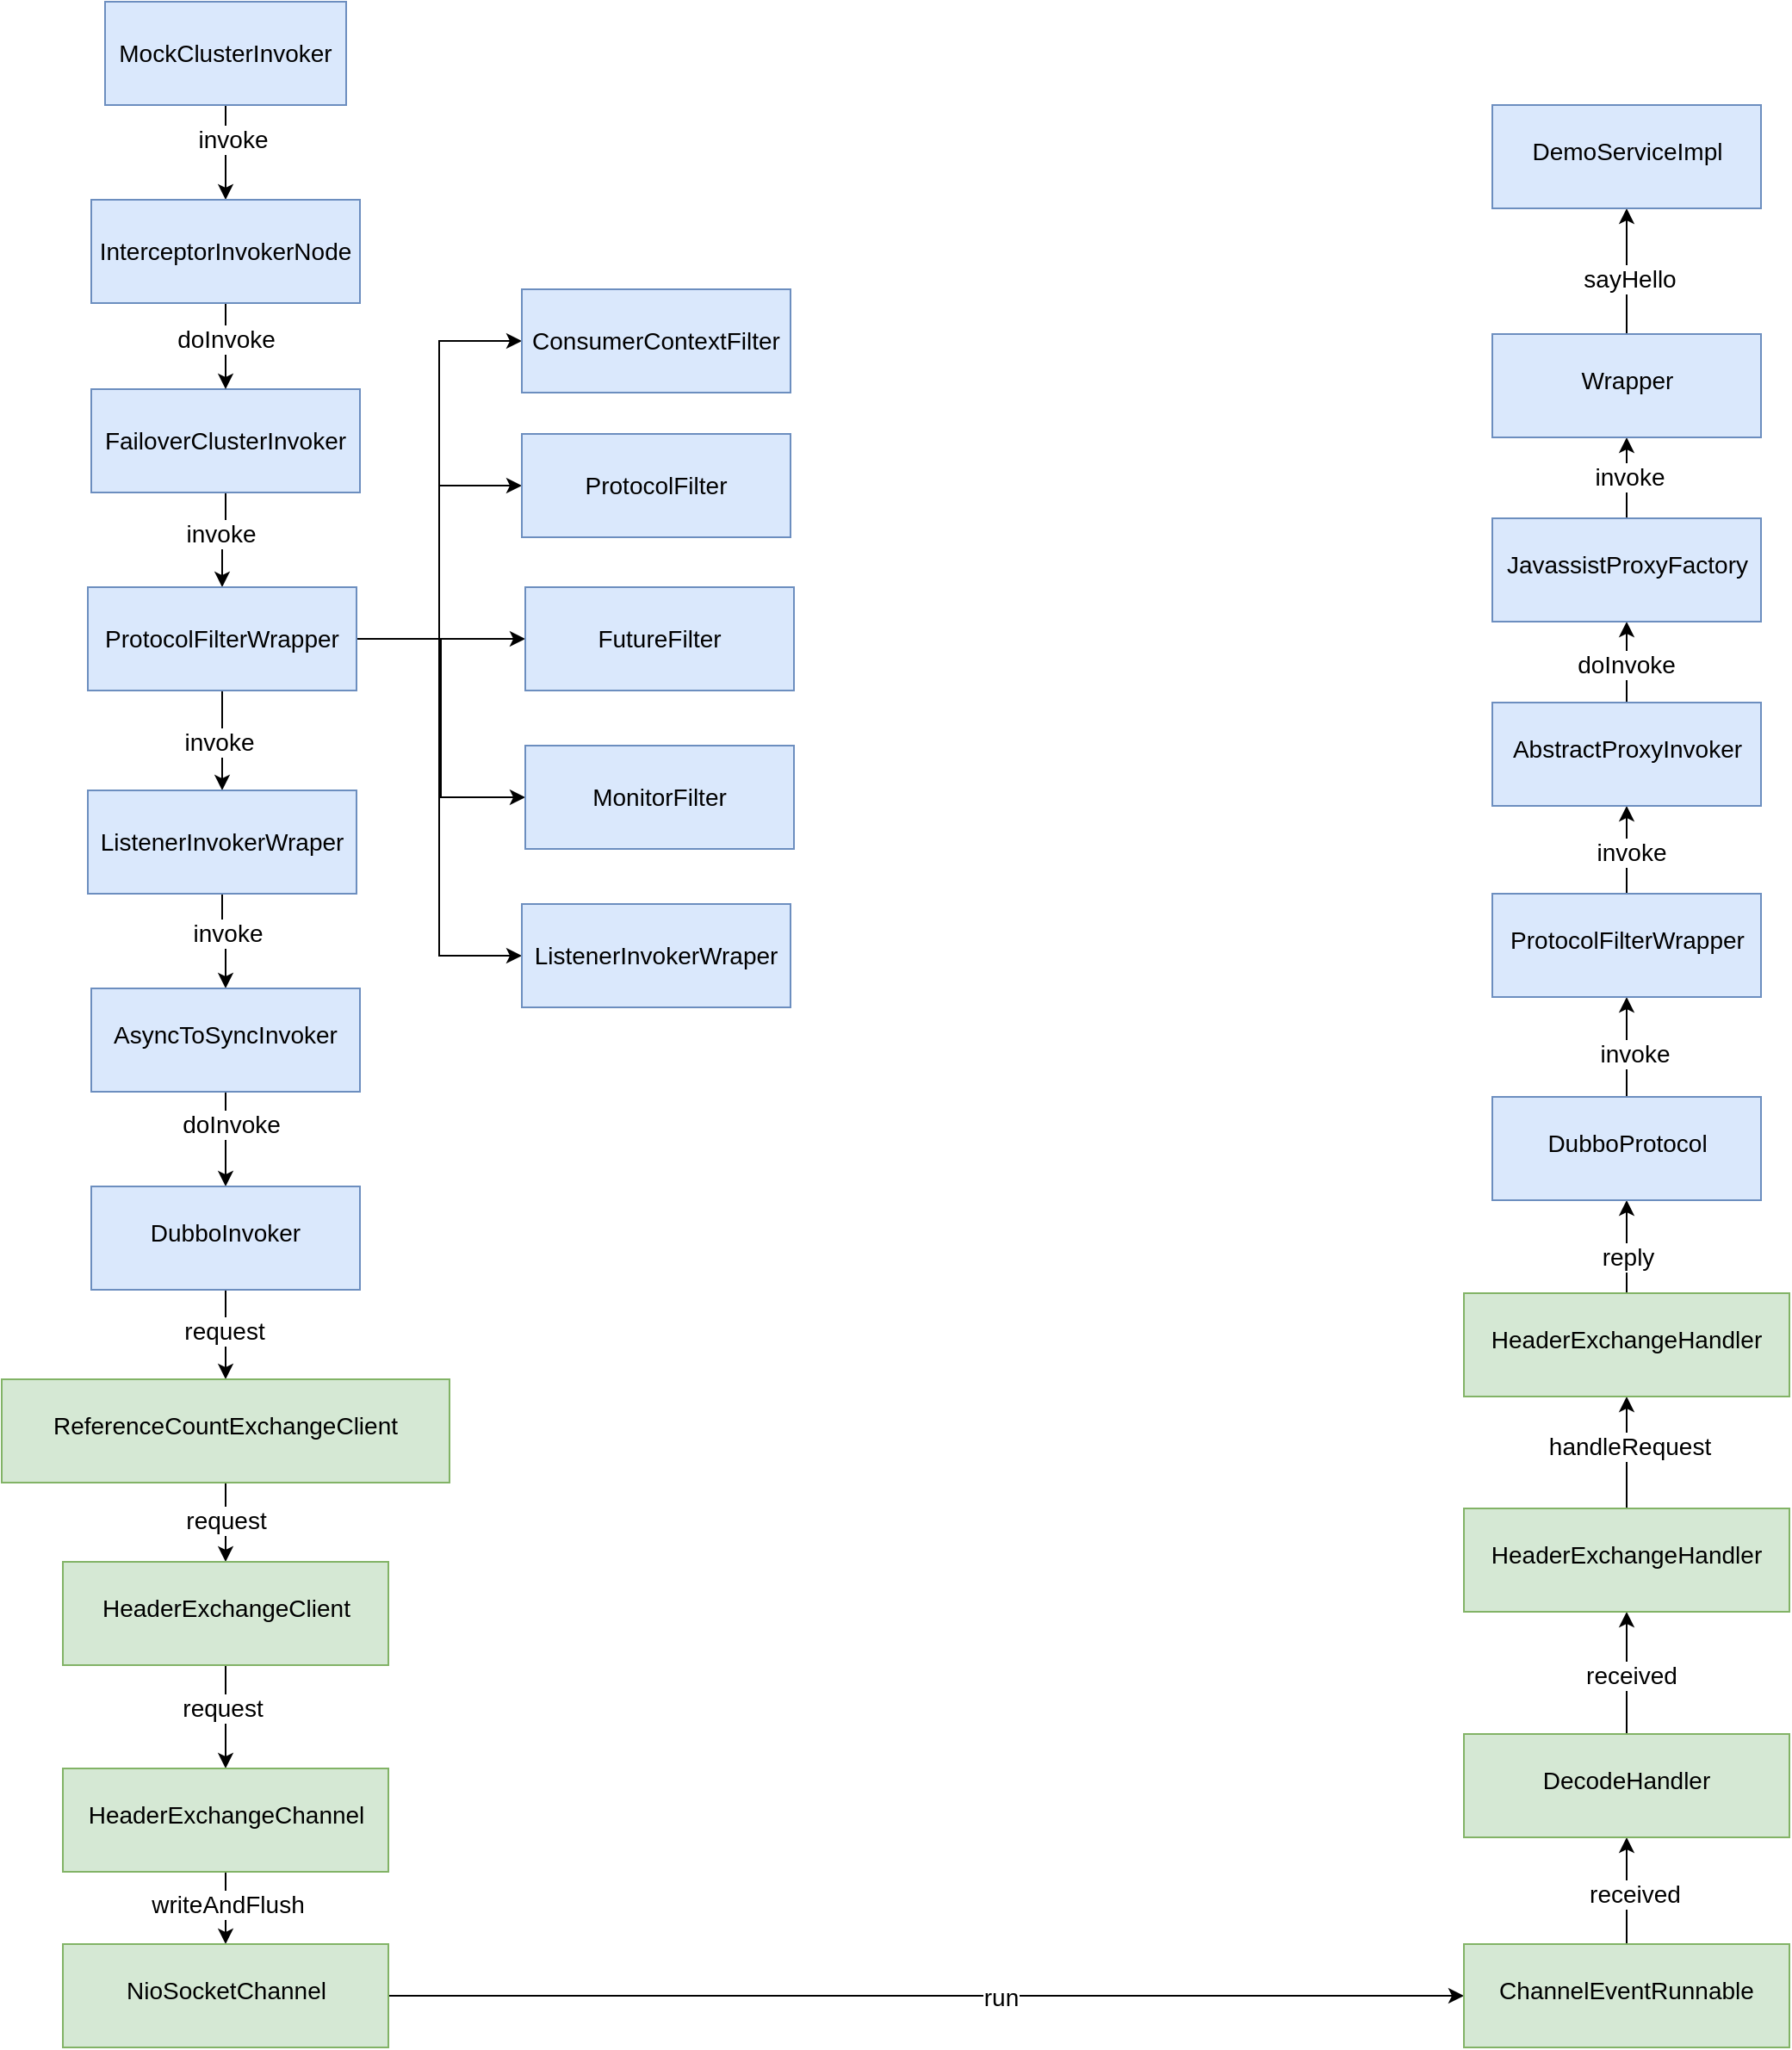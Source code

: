 <mxfile version="19.0.3" type="device"><diagram id="2gIdNk2SivB-Yq5Jhz2y" name="Dubbo服务调用过程"><mxGraphModel dx="1506" dy="2272" grid="0" gridSize="10" guides="1" tooltips="1" connect="1" arrows="1" fold="1" page="0" pageScale="1" pageWidth="827" pageHeight="1169" math="0" shadow="0"><root><mxCell id="0"/><mxCell id="1" parent="0"/><mxCell id="PYYbULy86vjSGj5ckC7J-24" value="" style="edgeStyle=orthogonalEdgeStyle;rounded=0;orthogonalLoop=1;jettySize=auto;html=1;fontSize=14;" parent="1" source="mf_UOGD5NPfMbZQ_kTZz-1" target="PYYbULy86vjSGj5ckC7J-23" edge="1"><mxGeometry relative="1" as="geometry"/></mxCell><mxCell id="PYYbULy86vjSGj5ckC7J-25" value="invoke" style="edgeLabel;html=1;align=center;verticalAlign=middle;resizable=0;points=[];fontSize=14;" parent="PYYbULy86vjSGj5ckC7J-24" vertex="1" connectable="0"><mxGeometry x="-0.27" y="4" relative="1" as="geometry"><mxPoint as="offset"/></mxGeometry></mxCell><mxCell id="mf_UOGD5NPfMbZQ_kTZz-1" value="MockClusterInvoker" style="rounded=0;whiteSpace=wrap;html=1;fillColor=#dae8fc;strokeColor=#6c8ebf;fontSize=14;" parent="1" vertex="1"><mxGeometry x="55" y="-1314" width="140" height="60" as="geometry"/></mxCell><mxCell id="PYYbULy86vjSGj5ckC7J-6" value="" style="edgeStyle=orthogonalEdgeStyle;rounded=0;orthogonalLoop=1;jettySize=auto;html=1;" parent="1" source="PYYbULy86vjSGj5ckC7J-1" target="PYYbULy86vjSGj5ckC7J-2" edge="1"><mxGeometry relative="1" as="geometry"/></mxCell><mxCell id="PYYbULy86vjSGj5ckC7J-28" value="invoke" style="edgeLabel;html=1;align=center;verticalAlign=middle;resizable=0;points=[];fontSize=14;" parent="PYYbULy86vjSGj5ckC7J-6" vertex="1" connectable="0"><mxGeometry x="-0.184" y="-3" relative="1" as="geometry"><mxPoint as="offset"/></mxGeometry></mxCell><mxCell id="PYYbULy86vjSGj5ckC7J-1" value="&lt;div class=&quot;lake-content&quot;&gt;&lt;span class=&quot;ne-text&quot;&gt;FailoverClusterInvoker&lt;/span&gt;&lt;/div&gt;" style="rounded=0;whiteSpace=wrap;html=1;fillColor=#dae8fc;strokeColor=#6c8ebf;fontSize=14;" parent="1" vertex="1"><mxGeometry x="47" y="-1089" width="156" height="60" as="geometry"/></mxCell><mxCell id="PYYbULy86vjSGj5ckC7J-7" value="" style="edgeStyle=orthogonalEdgeStyle;rounded=0;orthogonalLoop=1;jettySize=auto;html=1;" parent="1" source="PYYbULy86vjSGj5ckC7J-2" target="PYYbULy86vjSGj5ckC7J-3" edge="1"><mxGeometry relative="1" as="geometry"/></mxCell><mxCell id="PYYbULy86vjSGj5ckC7J-29" value="invoke" style="edgeLabel;html=1;align=center;verticalAlign=middle;resizable=0;points=[];fontSize=14;" parent="PYYbULy86vjSGj5ckC7J-7" vertex="1" connectable="0"><mxGeometry x="0.038" y="-2" relative="1" as="geometry"><mxPoint as="offset"/></mxGeometry></mxCell><mxCell id="PYYbULy86vjSGj5ckC7J-16" style="edgeStyle=orthogonalEdgeStyle;rounded=0;orthogonalLoop=1;jettySize=auto;html=1;entryX=0;entryY=0.5;entryDx=0;entryDy=0;" parent="1" source="PYYbULy86vjSGj5ckC7J-2" target="PYYbULy86vjSGj5ckC7J-11" edge="1"><mxGeometry relative="1" as="geometry"/></mxCell><mxCell id="PYYbULy86vjSGj5ckC7J-18" style="edgeStyle=orthogonalEdgeStyle;rounded=0;orthogonalLoop=1;jettySize=auto;html=1;entryX=0;entryY=0.5;entryDx=0;entryDy=0;" parent="1" source="PYYbULy86vjSGj5ckC7J-2" target="PYYbULy86vjSGj5ckC7J-13" edge="1"><mxGeometry relative="1" as="geometry"/></mxCell><mxCell id="PYYbULy86vjSGj5ckC7J-20" style="edgeStyle=orthogonalEdgeStyle;rounded=0;orthogonalLoop=1;jettySize=auto;html=1;entryX=0;entryY=0.5;entryDx=0;entryDy=0;" parent="1" source="PYYbULy86vjSGj5ckC7J-2" target="PYYbULy86vjSGj5ckC7J-15" edge="1"><mxGeometry relative="1" as="geometry"/></mxCell><mxCell id="PYYbULy86vjSGj5ckC7J-32" style="edgeStyle=orthogonalEdgeStyle;rounded=0;orthogonalLoop=1;jettySize=auto;html=1;entryX=0;entryY=0.5;entryDx=0;entryDy=0;fontSize=14;" parent="1" source="PYYbULy86vjSGj5ckC7J-2" target="PYYbULy86vjSGj5ckC7J-12" edge="1"><mxGeometry relative="1" as="geometry"/></mxCell><mxCell id="PYYbULy86vjSGj5ckC7J-45" style="edgeStyle=orthogonalEdgeStyle;rounded=0;orthogonalLoop=1;jettySize=auto;html=1;entryX=0;entryY=0.5;entryDx=0;entryDy=0;fontSize=14;" parent="1" source="PYYbULy86vjSGj5ckC7J-2" target="PYYbULy86vjSGj5ckC7J-14" edge="1"><mxGeometry relative="1" as="geometry"/></mxCell><mxCell id="PYYbULy86vjSGj5ckC7J-2" value="&lt;div class=&quot;lake-content&quot;&gt;&lt;div class=&quot;lake-content&quot;&gt;&lt;span class=&quot;ne-text&quot;&gt;ProtocolFilterWrapper&lt;/span&gt;&lt;/div&gt;&lt;/div&gt;" style="rounded=0;whiteSpace=wrap;html=1;fillColor=#dae8fc;strokeColor=#6c8ebf;fontSize=14;" parent="1" vertex="1"><mxGeometry x="45" y="-974" width="156" height="60" as="geometry"/></mxCell><mxCell id="PYYbULy86vjSGj5ckC7J-8" value="" style="edgeStyle=orthogonalEdgeStyle;rounded=0;orthogonalLoop=1;jettySize=auto;html=1;" parent="1" source="PYYbULy86vjSGj5ckC7J-3" target="PYYbULy86vjSGj5ckC7J-4" edge="1"><mxGeometry relative="1" as="geometry"/></mxCell><mxCell id="PYYbULy86vjSGj5ckC7J-30" value="invoke" style="edgeLabel;html=1;align=center;verticalAlign=middle;resizable=0;points=[];fontSize=14;" parent="PYYbULy86vjSGj5ckC7J-8" vertex="1" connectable="0"><mxGeometry x="-0.214" y="3" relative="1" as="geometry"><mxPoint as="offset"/></mxGeometry></mxCell><mxCell id="PYYbULy86vjSGj5ckC7J-3" value="&lt;div class=&quot;lake-content&quot;&gt;&lt;div class=&quot;lake-content&quot;&gt;&lt;div class=&quot;lake-content&quot;&gt;&lt;span class=&quot;ne-text&quot;&gt;ListenerInvokerWraper&lt;/span&gt;&lt;/div&gt;&lt;/div&gt;&lt;/div&gt;" style="rounded=0;whiteSpace=wrap;html=1;fillColor=#dae8fc;strokeColor=#6c8ebf;fontSize=14;" parent="1" vertex="1"><mxGeometry x="45" y="-856" width="156" height="60" as="geometry"/></mxCell><mxCell id="PYYbULy86vjSGj5ckC7J-9" value="" style="edgeStyle=orthogonalEdgeStyle;rounded=0;orthogonalLoop=1;jettySize=auto;html=1;" parent="1" source="PYYbULy86vjSGj5ckC7J-4" target="PYYbULy86vjSGj5ckC7J-5" edge="1"><mxGeometry relative="1" as="geometry"/></mxCell><mxCell id="PYYbULy86vjSGj5ckC7J-31" value="doInvoke" style="edgeLabel;html=1;align=center;verticalAlign=middle;resizable=0;points=[];fontSize=14;" parent="PYYbULy86vjSGj5ckC7J-9" vertex="1" connectable="0"><mxGeometry x="-0.333" y="3" relative="1" as="geometry"><mxPoint as="offset"/></mxGeometry></mxCell><mxCell id="PYYbULy86vjSGj5ckC7J-4" value="&lt;div class=&quot;lake-content&quot;&gt;&lt;div class=&quot;lake-content&quot;&gt;&lt;div class=&quot;lake-content&quot;&gt;&lt;div class=&quot;lake-content&quot;&gt;&lt;p style=&quot;margin: 0; padding: 0; min-height: 24px&quot; class=&quot;ne-p&quot; id=&quot;uabf8219c&quot;&gt;&lt;span class=&quot;ne-text&quot;&gt;AsyncToSyncInvoker&lt;/span&gt;&lt;/p&gt;&lt;/div&gt;&lt;/div&gt;&lt;/div&gt;&lt;/div&gt;" style="rounded=0;whiteSpace=wrap;html=1;fillColor=#dae8fc;strokeColor=#6c8ebf;fontSize=14;" parent="1" vertex="1"><mxGeometry x="47" y="-741" width="156" height="60" as="geometry"/></mxCell><mxCell id="PYYbULy86vjSGj5ckC7J-34" value="" style="edgeStyle=orthogonalEdgeStyle;rounded=0;orthogonalLoop=1;jettySize=auto;html=1;fontSize=14;" parent="1" source="PYYbULy86vjSGj5ckC7J-5" target="PYYbULy86vjSGj5ckC7J-33" edge="1"><mxGeometry relative="1" as="geometry"/></mxCell><mxCell id="PYYbULy86vjSGj5ckC7J-35" value="request" style="edgeLabel;html=1;align=center;verticalAlign=middle;resizable=0;points=[];fontSize=14;" parent="PYYbULy86vjSGj5ckC7J-34" vertex="1" connectable="0"><mxGeometry x="-0.091" y="-1" relative="1" as="geometry"><mxPoint as="offset"/></mxGeometry></mxCell><mxCell id="PYYbULy86vjSGj5ckC7J-5" value="&lt;div class=&quot;lake-content&quot;&gt;&lt;div class=&quot;lake-content&quot;&gt;&lt;div class=&quot;lake-content&quot;&gt;&lt;div class=&quot;lake-content&quot;&gt;&lt;div class=&quot;lake-content&quot;&gt;&lt;p style=&quot;margin: 0; padding: 0; min-height: 24px&quot; class=&quot;ne-p&quot; id=&quot;u969ac8f4&quot;&gt;&lt;span class=&quot;ne-text&quot;&gt;DubboInvoker&lt;/span&gt;&lt;/p&gt;&lt;/div&gt;&lt;/div&gt;&lt;/div&gt;&lt;/div&gt;&lt;/div&gt;" style="rounded=0;whiteSpace=wrap;html=1;fillColor=#dae8fc;strokeColor=#6c8ebf;fontSize=14;" parent="1" vertex="1"><mxGeometry x="47" y="-626" width="156" height="60" as="geometry"/></mxCell><mxCell id="PYYbULy86vjSGj5ckC7J-11" value="&lt;div class=&quot;lake-content&quot;&gt;&lt;div class=&quot;lake-content&quot;&gt;&lt;div class=&quot;lake-content&quot;&gt;&lt;span class=&quot;ne-text&quot;&gt;ConsumerContextFilter&lt;/span&gt;&lt;/div&gt;&lt;/div&gt;&lt;/div&gt;" style="rounded=0;whiteSpace=wrap;html=1;fillColor=#dae8fc;strokeColor=#6c8ebf;fontSize=14;" parent="1" vertex="1"><mxGeometry x="297" y="-1147" width="156" height="60" as="geometry"/></mxCell><mxCell id="PYYbULy86vjSGj5ckC7J-12" value="&lt;div class=&quot;lake-content&quot;&gt;&lt;div class=&quot;lake-content&quot;&gt;&lt;div class=&quot;lake-content&quot;&gt;&lt;div class=&quot;lake-content&quot;&gt;&lt;span class=&quot;ne-text&quot;&gt;ProtocolFilter&lt;/span&gt;&lt;/div&gt;&lt;/div&gt;&lt;/div&gt;&lt;/div&gt;" style="rounded=0;whiteSpace=wrap;html=1;fillColor=#dae8fc;strokeColor=#6c8ebf;fontSize=14;" parent="1" vertex="1"><mxGeometry x="297" y="-1063" width="156" height="60" as="geometry"/></mxCell><mxCell id="PYYbULy86vjSGj5ckC7J-13" value="&lt;div class=&quot;lake-content&quot;&gt;&lt;div class=&quot;lake-content&quot;&gt;&lt;div class=&quot;lake-content&quot;&gt;&lt;div class=&quot;lake-content&quot;&gt;&lt;span class=&quot;ne-text&quot;&gt;FutureFilter&lt;/span&gt;&lt;/div&gt;&lt;/div&gt;&lt;/div&gt;&lt;/div&gt;" style="rounded=0;whiteSpace=wrap;html=1;fillColor=#dae8fc;strokeColor=#6c8ebf;fontSize=14;" parent="1" vertex="1"><mxGeometry x="299" y="-974" width="156" height="60" as="geometry"/></mxCell><mxCell id="PYYbULy86vjSGj5ckC7J-14" value="&lt;div class=&quot;lake-content&quot;&gt;&lt;div class=&quot;lake-content&quot;&gt;&lt;div class=&quot;lake-content&quot;&gt;&lt;div class=&quot;lake-content&quot;&gt;&lt;span class=&quot;ne-text&quot;&gt;MonitorFilter&lt;/span&gt;&lt;/div&gt;&lt;/div&gt;&lt;/div&gt;&lt;/div&gt;" style="rounded=0;whiteSpace=wrap;html=1;fillColor=#dae8fc;strokeColor=#6c8ebf;fontSize=14;" parent="1" vertex="1"><mxGeometry x="299" y="-882" width="156" height="60" as="geometry"/></mxCell><mxCell id="PYYbULy86vjSGj5ckC7J-15" value="&lt;div class=&quot;lake-content&quot;&gt;&lt;div class=&quot;lake-content&quot;&gt;&lt;div class=&quot;lake-content&quot;&gt;&lt;div class=&quot;lake-content&quot;&gt;&lt;span class=&quot;ne-text&quot;&gt;ListenerInvokerWraper&lt;/span&gt;&lt;/div&gt;&lt;/div&gt;&lt;/div&gt;&lt;/div&gt;" style="rounded=0;whiteSpace=wrap;html=1;fillColor=#dae8fc;strokeColor=#6c8ebf;fontSize=14;" parent="1" vertex="1"><mxGeometry x="297" y="-790" width="156" height="60" as="geometry"/></mxCell><mxCell id="PYYbULy86vjSGj5ckC7J-26" value="" style="edgeStyle=orthogonalEdgeStyle;rounded=0;orthogonalLoop=1;jettySize=auto;html=1;fontSize=14;" parent="1" source="PYYbULy86vjSGj5ckC7J-23" target="PYYbULy86vjSGj5ckC7J-1" edge="1"><mxGeometry relative="1" as="geometry"/></mxCell><mxCell id="PYYbULy86vjSGj5ckC7J-27" value="doInvoke" style="edgeLabel;html=1;align=center;verticalAlign=middle;resizable=0;points=[];fontSize=14;" parent="PYYbULy86vjSGj5ckC7J-26" vertex="1" connectable="0"><mxGeometry x="-0.173" relative="1" as="geometry"><mxPoint as="offset"/></mxGeometry></mxCell><mxCell id="PYYbULy86vjSGj5ckC7J-23" value="&lt;div class=&quot;lake-content&quot;&gt;InterceptorInvokerNode&lt;/div&gt;" style="rounded=0;whiteSpace=wrap;html=1;fillColor=#dae8fc;strokeColor=#6c8ebf;fontSize=14;" parent="1" vertex="1"><mxGeometry x="47" y="-1199" width="156" height="60" as="geometry"/></mxCell><mxCell id="PYYbULy86vjSGj5ckC7J-37" value="" style="edgeStyle=orthogonalEdgeStyle;rounded=0;orthogonalLoop=1;jettySize=auto;html=1;fontSize=14;" parent="1" source="PYYbULy86vjSGj5ckC7J-33" target="PYYbULy86vjSGj5ckC7J-36" edge="1"><mxGeometry relative="1" as="geometry"/></mxCell><mxCell id="PYYbULy86vjSGj5ckC7J-38" value="request" style="edgeLabel;html=1;align=center;verticalAlign=middle;resizable=0;points=[];fontSize=14;" parent="PYYbULy86vjSGj5ckC7J-37" vertex="1" connectable="0"><mxGeometry x="-0.043" relative="1" as="geometry"><mxPoint as="offset"/></mxGeometry></mxCell><mxCell id="PYYbULy86vjSGj5ckC7J-33" value="&lt;div class=&quot;lake-content&quot;&gt;&lt;div class=&quot;lake-content&quot;&gt;&lt;div class=&quot;lake-content&quot;&gt;&lt;div class=&quot;lake-content&quot;&gt;&lt;div class=&quot;lake-content&quot;&gt;&lt;p style=&quot;margin: 0; padding: 0; min-height: 24px&quot; class=&quot;ne-p&quot; id=&quot;u969ac8f4&quot;&gt;&lt;span class=&quot;ne-text&quot;&gt;ReferenceCountExchangeClient&lt;/span&gt;&lt;/p&gt;&lt;/div&gt;&lt;/div&gt;&lt;/div&gt;&lt;/div&gt;&lt;/div&gt;" style="rounded=0;whiteSpace=wrap;html=1;fillColor=#d5e8d4;strokeColor=#82b366;fontSize=14;" parent="1" vertex="1"><mxGeometry x="-5" y="-514" width="260" height="60" as="geometry"/></mxCell><mxCell id="PYYbULy86vjSGj5ckC7J-40" value="" style="edgeStyle=orthogonalEdgeStyle;rounded=0;orthogonalLoop=1;jettySize=auto;html=1;fontSize=14;" parent="1" source="PYYbULy86vjSGj5ckC7J-36" target="PYYbULy86vjSGj5ckC7J-39" edge="1"><mxGeometry relative="1" as="geometry"/></mxCell><mxCell id="PYYbULy86vjSGj5ckC7J-41" value="request" style="edgeLabel;html=1;align=center;verticalAlign=middle;resizable=0;points=[];fontSize=14;" parent="PYYbULy86vjSGj5ckC7J-40" vertex="1" connectable="0"><mxGeometry x="-0.167" y="-2" relative="1" as="geometry"><mxPoint as="offset"/></mxGeometry></mxCell><mxCell id="PYYbULy86vjSGj5ckC7J-36" value="&lt;div class=&quot;lake-content&quot;&gt;&lt;div class=&quot;lake-content&quot;&gt;&lt;div class=&quot;lake-content&quot;&gt;&lt;div class=&quot;lake-content&quot;&gt;&lt;div class=&quot;lake-content&quot;&gt;&lt;p style=&quot;margin: 0; padding: 0; min-height: 24px&quot; class=&quot;ne-p&quot; id=&quot;u969ac8f4&quot;&gt;&lt;span class=&quot;ne-text&quot;&gt;HeaderExchangeClient&lt;/span&gt;&lt;/p&gt;&lt;/div&gt;&lt;/div&gt;&lt;/div&gt;&lt;/div&gt;&lt;/div&gt;" style="rounded=0;whiteSpace=wrap;html=1;fillColor=#d5e8d4;strokeColor=#82b366;fontSize=14;" parent="1" vertex="1"><mxGeometry x="30.5" y="-408" width="189" height="60" as="geometry"/></mxCell><mxCell id="PYYbULy86vjSGj5ckC7J-43" value="" style="edgeStyle=orthogonalEdgeStyle;rounded=0;orthogonalLoop=1;jettySize=auto;html=1;fontSize=14;" parent="1" source="PYYbULy86vjSGj5ckC7J-39" target="PYYbULy86vjSGj5ckC7J-42" edge="1"><mxGeometry relative="1" as="geometry"/></mxCell><mxCell id="PYYbULy86vjSGj5ckC7J-44" value="writeAndFlush" style="edgeLabel;html=1;align=center;verticalAlign=middle;resizable=0;points=[];fontSize=14;" parent="PYYbULy86vjSGj5ckC7J-43" vertex="1" connectable="0"><mxGeometry x="-0.095" y="1" relative="1" as="geometry"><mxPoint as="offset"/></mxGeometry></mxCell><mxCell id="PYYbULy86vjSGj5ckC7J-39" value="&lt;div class=&quot;lake-content&quot;&gt;&lt;div class=&quot;lake-content&quot;&gt;&lt;div class=&quot;lake-content&quot;&gt;&lt;div class=&quot;lake-content&quot;&gt;&lt;div class=&quot;lake-content&quot;&gt;&lt;p style=&quot;margin: 0; padding: 0; min-height: 24px&quot; class=&quot;ne-p&quot; id=&quot;u969ac8f4&quot;&gt;&lt;span class=&quot;ne-text&quot;&gt;HeaderExchangeChannel&lt;/span&gt;&lt;/p&gt;&lt;/div&gt;&lt;/div&gt;&lt;/div&gt;&lt;/div&gt;&lt;/div&gt;" style="rounded=0;whiteSpace=wrap;html=1;fillColor=#d5e8d4;strokeColor=#82b366;fontSize=14;" parent="1" vertex="1"><mxGeometry x="30.5" y="-288" width="189" height="60" as="geometry"/></mxCell><mxCell id="RBDRGqe188hTsNnLKoi5-2" style="edgeStyle=orthogonalEdgeStyle;rounded=0;orthogonalLoop=1;jettySize=auto;html=1;" parent="1" source="PYYbULy86vjSGj5ckC7J-42" target="RBDRGqe188hTsNnLKoi5-1" edge="1"><mxGeometry relative="1" as="geometry"/></mxCell><mxCell id="RBDRGqe188hTsNnLKoi5-4" value="run" style="edgeLabel;html=1;align=center;verticalAlign=middle;resizable=0;points=[];fontSize=14;" parent="RBDRGqe188hTsNnLKoi5-2" vertex="1" connectable="0"><mxGeometry x="0.137" y="-1" relative="1" as="geometry"><mxPoint as="offset"/></mxGeometry></mxCell><mxCell id="PYYbULy86vjSGj5ckC7J-42" value="&lt;div class=&quot;lake-content&quot;&gt;&lt;div class=&quot;lake-content&quot;&gt;&lt;div class=&quot;lake-content&quot;&gt;&lt;div class=&quot;lake-content&quot;&gt;&lt;div class=&quot;lake-content&quot;&gt;&lt;p style=&quot;margin: 0; padding: 0; min-height: 24px&quot; class=&quot;ne-p&quot; id=&quot;u969ac8f4&quot;&gt;&lt;span class=&quot;ne-text&quot;&gt;NioSocketChannel&lt;/span&gt;&lt;/p&gt;&lt;/div&gt;&lt;/div&gt;&lt;/div&gt;&lt;/div&gt;&lt;/div&gt;" style="rounded=0;whiteSpace=wrap;html=1;fillColor=#d5e8d4;strokeColor=#82b366;fontSize=14;" parent="1" vertex="1"><mxGeometry x="30.5" y="-186" width="189" height="60" as="geometry"/></mxCell><mxCell id="RBDRGqe188hTsNnLKoi5-6" value="" style="edgeStyle=orthogonalEdgeStyle;rounded=0;orthogonalLoop=1;jettySize=auto;html=1;fontSize=14;" parent="1" source="RBDRGqe188hTsNnLKoi5-1" target="RBDRGqe188hTsNnLKoi5-5" edge="1"><mxGeometry relative="1" as="geometry"/></mxCell><mxCell id="RBDRGqe188hTsNnLKoi5-7" value="received" style="edgeLabel;html=1;align=center;verticalAlign=middle;resizable=0;points=[];fontSize=14;" parent="RBDRGqe188hTsNnLKoi5-6" vertex="1" connectable="0"><mxGeometry x="-0.059" y="-3" relative="1" as="geometry"><mxPoint x="1" as="offset"/></mxGeometry></mxCell><mxCell id="RBDRGqe188hTsNnLKoi5-1" value="&lt;div class=&quot;lake-content&quot;&gt;&lt;div class=&quot;lake-content&quot;&gt;&lt;div class=&quot;lake-content&quot;&gt;&lt;div class=&quot;lake-content&quot;&gt;&lt;div class=&quot;lake-content&quot;&gt;&lt;p style=&quot;margin: 0; padding: 0; min-height: 24px&quot; class=&quot;ne-p&quot; id=&quot;u969ac8f4&quot;&gt;&lt;span class=&quot;ne-text&quot;&gt;ChannelEventRunnable&lt;/span&gt;&lt;/p&gt;&lt;/div&gt;&lt;/div&gt;&lt;/div&gt;&lt;/div&gt;&lt;/div&gt;" style="rounded=0;whiteSpace=wrap;html=1;fillColor=#d5e8d4;strokeColor=#82b366;fontSize=14;" parent="1" vertex="1"><mxGeometry x="844" y="-186" width="189" height="60" as="geometry"/></mxCell><mxCell id="RBDRGqe188hTsNnLKoi5-9" value="" style="edgeStyle=orthogonalEdgeStyle;rounded=0;orthogonalLoop=1;jettySize=auto;html=1;fontSize=14;" parent="1" source="RBDRGqe188hTsNnLKoi5-5" target="RBDRGqe188hTsNnLKoi5-8" edge="1"><mxGeometry relative="1" as="geometry"/></mxCell><mxCell id="RBDRGqe188hTsNnLKoi5-10" value="received" style="edgeLabel;html=1;align=center;verticalAlign=middle;resizable=0;points=[];fontSize=14;" parent="RBDRGqe188hTsNnLKoi5-9" vertex="1" connectable="0"><mxGeometry x="-0.042" y="-1" relative="1" as="geometry"><mxPoint x="1" as="offset"/></mxGeometry></mxCell><mxCell id="RBDRGqe188hTsNnLKoi5-5" value="&lt;div class=&quot;lake-content&quot;&gt;&lt;div class=&quot;lake-content&quot;&gt;&lt;div class=&quot;lake-content&quot;&gt;&lt;div class=&quot;lake-content&quot;&gt;&lt;div class=&quot;lake-content&quot;&gt;&lt;p style=&quot;margin: 0; padding: 0; min-height: 24px&quot; class=&quot;ne-p&quot; id=&quot;u969ac8f4&quot;&gt;&lt;span class=&quot;ne-text&quot;&gt;DecodeHandler&lt;/span&gt;&lt;/p&gt;&lt;/div&gt;&lt;/div&gt;&lt;/div&gt;&lt;/div&gt;&lt;/div&gt;" style="rounded=0;whiteSpace=wrap;html=1;fillColor=#d5e8d4;strokeColor=#82b366;fontSize=14;" parent="1" vertex="1"><mxGeometry x="844" y="-308" width="189" height="60" as="geometry"/></mxCell><mxCell id="RBDRGqe188hTsNnLKoi5-12" value="" style="edgeStyle=orthogonalEdgeStyle;rounded=0;orthogonalLoop=1;jettySize=auto;html=1;fontSize=14;" parent="1" source="RBDRGqe188hTsNnLKoi5-8" target="RBDRGqe188hTsNnLKoi5-11" edge="1"><mxGeometry relative="1" as="geometry"/></mxCell><mxCell id="RBDRGqe188hTsNnLKoi5-13" value="handleRequest" style="edgeLabel;html=1;align=center;verticalAlign=middle;resizable=0;points=[];fontSize=14;" parent="RBDRGqe188hTsNnLKoi5-12" vertex="1" connectable="0"><mxGeometry x="0.101" relative="1" as="geometry"><mxPoint x="1" as="offset"/></mxGeometry></mxCell><mxCell id="RBDRGqe188hTsNnLKoi5-8" value="&lt;div class=&quot;lake-content&quot;&gt;&lt;div class=&quot;lake-content&quot;&gt;&lt;div class=&quot;lake-content&quot;&gt;&lt;div class=&quot;lake-content&quot;&gt;&lt;div class=&quot;lake-content&quot;&gt;&lt;p style=&quot;margin: 0; padding: 0; min-height: 24px&quot; class=&quot;ne-p&quot; id=&quot;u969ac8f4&quot;&gt;&lt;span class=&quot;ne-text&quot;&gt;HeaderExchangeHandler&lt;/span&gt;&lt;/p&gt;&lt;/div&gt;&lt;/div&gt;&lt;/div&gt;&lt;/div&gt;&lt;/div&gt;" style="rounded=0;whiteSpace=wrap;html=1;fillColor=#d5e8d4;strokeColor=#82b366;fontSize=14;" parent="1" vertex="1"><mxGeometry x="844" y="-439" width="189" height="60" as="geometry"/></mxCell><mxCell id="RBDRGqe188hTsNnLKoi5-15" value="" style="edgeStyle=orthogonalEdgeStyle;rounded=0;orthogonalLoop=1;jettySize=auto;html=1;fontSize=14;" parent="1" source="RBDRGqe188hTsNnLKoi5-11" target="RBDRGqe188hTsNnLKoi5-14" edge="1"><mxGeometry relative="1" as="geometry"/></mxCell><mxCell id="RBDRGqe188hTsNnLKoi5-16" value="reply" style="edgeLabel;html=1;align=center;verticalAlign=middle;resizable=0;points=[];fontSize=14;" parent="RBDRGqe188hTsNnLKoi5-15" vertex="1" connectable="0"><mxGeometry x="-0.222" y="1" relative="1" as="geometry"><mxPoint x="1" as="offset"/></mxGeometry></mxCell><mxCell id="RBDRGqe188hTsNnLKoi5-11" value="&lt;div class=&quot;lake-content&quot;&gt;&lt;div class=&quot;lake-content&quot;&gt;&lt;div class=&quot;lake-content&quot;&gt;&lt;div class=&quot;lake-content&quot;&gt;&lt;div class=&quot;lake-content&quot;&gt;&lt;p style=&quot;margin: 0; padding: 0; min-height: 24px&quot; class=&quot;ne-p&quot; id=&quot;u969ac8f4&quot;&gt;&lt;span class=&quot;ne-text&quot;&gt;HeaderExchangeHandler&lt;/span&gt;&lt;/p&gt;&lt;/div&gt;&lt;/div&gt;&lt;/div&gt;&lt;/div&gt;&lt;/div&gt;" style="rounded=0;whiteSpace=wrap;html=1;fillColor=#d5e8d4;strokeColor=#82b366;fontSize=14;" parent="1" vertex="1"><mxGeometry x="844" y="-564" width="189" height="60" as="geometry"/></mxCell><mxCell id="RBDRGqe188hTsNnLKoi5-18" value="" style="edgeStyle=orthogonalEdgeStyle;rounded=0;orthogonalLoop=1;jettySize=auto;html=1;fontSize=14;" parent="1" source="RBDRGqe188hTsNnLKoi5-14" target="RBDRGqe188hTsNnLKoi5-17" edge="1"><mxGeometry relative="1" as="geometry"/></mxCell><mxCell id="RBDRGqe188hTsNnLKoi5-19" value="invoke" style="edgeLabel;html=1;align=center;verticalAlign=middle;resizable=0;points=[];fontSize=14;" parent="RBDRGqe188hTsNnLKoi5-18" vertex="1" connectable="0"><mxGeometry x="-0.138" y="-3" relative="1" as="geometry"><mxPoint x="1" as="offset"/></mxGeometry></mxCell><mxCell id="RBDRGqe188hTsNnLKoi5-14" value="&lt;div class=&quot;lake-content&quot;&gt;&lt;div class=&quot;lake-content&quot;&gt;&lt;div class=&quot;lake-content&quot;&gt;&lt;div class=&quot;lake-content&quot;&gt;&lt;div class=&quot;lake-content&quot;&gt;&lt;p style=&quot;margin: 0; padding: 0; min-height: 24px&quot; class=&quot;ne-p&quot; id=&quot;u969ac8f4&quot;&gt;&lt;span class=&quot;ne-text&quot;&gt;DubboProtocol&lt;/span&gt;&lt;/p&gt;&lt;/div&gt;&lt;/div&gt;&lt;/div&gt;&lt;/div&gt;&lt;/div&gt;" style="rounded=0;whiteSpace=wrap;html=1;fillColor=#dae8fc;strokeColor=#6c8ebf;fontSize=14;" parent="1" vertex="1"><mxGeometry x="860.5" y="-678" width="156" height="60" as="geometry"/></mxCell><mxCell id="RBDRGqe188hTsNnLKoi5-21" value="" style="edgeStyle=orthogonalEdgeStyle;rounded=0;orthogonalLoop=1;jettySize=auto;html=1;fontSize=14;" parent="1" source="RBDRGqe188hTsNnLKoi5-17" target="RBDRGqe188hTsNnLKoi5-20" edge="1"><mxGeometry relative="1" as="geometry"/></mxCell><mxCell id="RBDRGqe188hTsNnLKoi5-22" value="invoke" style="edgeLabel;html=1;align=center;verticalAlign=middle;resizable=0;points=[];fontSize=14;" parent="RBDRGqe188hTsNnLKoi5-21" vertex="1" connectable="0"><mxGeometry x="-0.059" y="-1" relative="1" as="geometry"><mxPoint x="1" as="offset"/></mxGeometry></mxCell><mxCell id="RBDRGqe188hTsNnLKoi5-17" value="&lt;div class=&quot;lake-content&quot;&gt;&lt;div class=&quot;lake-content&quot;&gt;&lt;div class=&quot;lake-content&quot;&gt;&lt;div class=&quot;lake-content&quot;&gt;&lt;div class=&quot;lake-content&quot;&gt;&lt;p style=&quot;margin: 0; padding: 0; min-height: 24px&quot; class=&quot;ne-p&quot; id=&quot;u969ac8f4&quot;&gt;&lt;span class=&quot;ne-text&quot;&gt;ProtocolFilterWrapper&lt;/span&gt;&lt;/p&gt;&lt;/div&gt;&lt;/div&gt;&lt;/div&gt;&lt;/div&gt;&lt;/div&gt;" style="rounded=0;whiteSpace=wrap;html=1;fillColor=#dae8fc;strokeColor=#6c8ebf;fontSize=14;" parent="1" vertex="1"><mxGeometry x="860.5" y="-796" width="156" height="60" as="geometry"/></mxCell><mxCell id="RBDRGqe188hTsNnLKoi5-24" value="" style="edgeStyle=orthogonalEdgeStyle;rounded=0;orthogonalLoop=1;jettySize=auto;html=1;fontSize=14;" parent="1" source="RBDRGqe188hTsNnLKoi5-20" target="RBDRGqe188hTsNnLKoi5-23" edge="1"><mxGeometry relative="1" as="geometry"/></mxCell><mxCell id="RBDRGqe188hTsNnLKoi5-25" value="doInvoke" style="edgeLabel;html=1;align=center;verticalAlign=middle;resizable=0;points=[];fontSize=14;" parent="RBDRGqe188hTsNnLKoi5-24" vertex="1" connectable="0"><mxGeometry x="-0.064" y="2" relative="1" as="geometry"><mxPoint x="1" as="offset"/></mxGeometry></mxCell><mxCell id="RBDRGqe188hTsNnLKoi5-20" value="&lt;div class=&quot;lake-content&quot;&gt;&lt;div class=&quot;lake-content&quot;&gt;&lt;div class=&quot;lake-content&quot;&gt;&lt;div class=&quot;lake-content&quot;&gt;&lt;div class=&quot;lake-content&quot;&gt;&lt;p style=&quot;margin: 0; padding: 0; min-height: 24px&quot; class=&quot;ne-p&quot; id=&quot;u969ac8f4&quot;&gt;&lt;span class=&quot;ne-text&quot;&gt;AbstractProxyInvoker&lt;/span&gt;&lt;/p&gt;&lt;/div&gt;&lt;/div&gt;&lt;/div&gt;&lt;/div&gt;&lt;/div&gt;" style="rounded=0;whiteSpace=wrap;html=1;fillColor=#dae8fc;strokeColor=#6c8ebf;fontSize=14;" parent="1" vertex="1"><mxGeometry x="860.5" y="-907" width="156" height="60" as="geometry"/></mxCell><mxCell id="RBDRGqe188hTsNnLKoi5-27" value="" style="edgeStyle=orthogonalEdgeStyle;rounded=0;orthogonalLoop=1;jettySize=auto;html=1;fontSize=14;" parent="1" source="RBDRGqe188hTsNnLKoi5-23" target="RBDRGqe188hTsNnLKoi5-26" edge="1"><mxGeometry relative="1" as="geometry"/></mxCell><mxCell id="RBDRGqe188hTsNnLKoi5-28" value="invoke" style="edgeLabel;html=1;align=center;verticalAlign=middle;resizable=0;points=[];fontSize=14;" parent="RBDRGqe188hTsNnLKoi5-27" vertex="1" connectable="0"><mxGeometry x="0.021" relative="1" as="geometry"><mxPoint x="1" as="offset"/></mxGeometry></mxCell><mxCell id="RBDRGqe188hTsNnLKoi5-23" value="&lt;div class=&quot;lake-content&quot;&gt;&lt;div class=&quot;lake-content&quot;&gt;&lt;div class=&quot;lake-content&quot;&gt;&lt;div class=&quot;lake-content&quot;&gt;&lt;div class=&quot;lake-content&quot;&gt;&lt;p style=&quot;margin: 0; padding: 0; min-height: 24px&quot; class=&quot;ne-p&quot; id=&quot;u969ac8f4&quot;&gt;&lt;span class=&quot;ne-text&quot;&gt;JavassistProxyFactory&lt;/span&gt;&lt;/p&gt;&lt;/div&gt;&lt;/div&gt;&lt;/div&gt;&lt;/div&gt;&lt;/div&gt;" style="rounded=0;whiteSpace=wrap;html=1;fillColor=#dae8fc;strokeColor=#6c8ebf;fontSize=14;" parent="1" vertex="1"><mxGeometry x="860.5" y="-1014" width="156" height="60" as="geometry"/></mxCell><mxCell id="RBDRGqe188hTsNnLKoi5-30" value="" style="edgeStyle=orthogonalEdgeStyle;rounded=0;orthogonalLoop=1;jettySize=auto;html=1;fontSize=14;" parent="1" source="RBDRGqe188hTsNnLKoi5-26" target="RBDRGqe188hTsNnLKoi5-29" edge="1"><mxGeometry relative="1" as="geometry"/></mxCell><mxCell id="RBDRGqe188hTsNnLKoi5-31" value="sayHello" style="edgeLabel;html=1;align=center;verticalAlign=middle;resizable=0;points=[];fontSize=14;" parent="RBDRGqe188hTsNnLKoi5-30" vertex="1" connectable="0"><mxGeometry x="-0.123" relative="1" as="geometry"><mxPoint x="1" as="offset"/></mxGeometry></mxCell><mxCell id="RBDRGqe188hTsNnLKoi5-26" value="&lt;div class=&quot;lake-content&quot;&gt;&lt;div class=&quot;lake-content&quot;&gt;&lt;div class=&quot;lake-content&quot;&gt;&lt;div class=&quot;lake-content&quot;&gt;&lt;div class=&quot;lake-content&quot;&gt;&lt;p style=&quot;margin: 0; padding: 0; min-height: 24px&quot; class=&quot;ne-p&quot; id=&quot;u969ac8f4&quot;&gt;&lt;span class=&quot;ne-text&quot;&gt;Wrapper&lt;/span&gt;&lt;/p&gt;&lt;/div&gt;&lt;/div&gt;&lt;/div&gt;&lt;/div&gt;&lt;/div&gt;" style="rounded=0;whiteSpace=wrap;html=1;fillColor=#dae8fc;strokeColor=#6c8ebf;fontSize=14;" parent="1" vertex="1"><mxGeometry x="860.5" y="-1121" width="156" height="60" as="geometry"/></mxCell><mxCell id="RBDRGqe188hTsNnLKoi5-29" value="&lt;div class=&quot;lake-content&quot;&gt;&lt;div class=&quot;lake-content&quot;&gt;&lt;div class=&quot;lake-content&quot;&gt;&lt;div class=&quot;lake-content&quot;&gt;&lt;div class=&quot;lake-content&quot;&gt;&lt;p style=&quot;margin: 0; padding: 0; min-height: 24px&quot; class=&quot;ne-p&quot; id=&quot;u969ac8f4&quot;&gt;&lt;span class=&quot;ne-text&quot;&gt;DemoServiceImpl&lt;/span&gt;&lt;/p&gt;&lt;/div&gt;&lt;/div&gt;&lt;/div&gt;&lt;/div&gt;&lt;/div&gt;" style="rounded=0;whiteSpace=wrap;html=1;fillColor=#dae8fc;strokeColor=#6c8ebf;fontSize=14;" parent="1" vertex="1"><mxGeometry x="860.5" y="-1254" width="156" height="60" as="geometry"/></mxCell></root></mxGraphModel></diagram></mxfile>